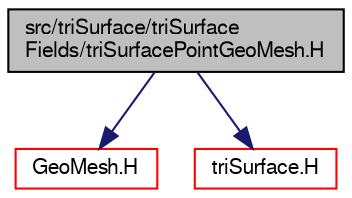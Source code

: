 digraph "src/triSurface/triSurfaceFields/triSurfacePointGeoMesh.H"
{
  bgcolor="transparent";
  edge [fontname="FreeSans",fontsize="10",labelfontname="FreeSans",labelfontsize="10"];
  node [fontname="FreeSans",fontsize="10",shape=record];
  Node0 [label="src/triSurface/triSurface\lFields/triSurfacePointGeoMesh.H",height=0.2,width=0.4,color="black", fillcolor="grey75", style="filled", fontcolor="black"];
  Node0 -> Node1 [color="midnightblue",fontsize="10",style="solid",fontname="FreeSans"];
  Node1 [label="GeoMesh.H",height=0.2,width=0.4,color="red",URL="$a11123.html"];
  Node0 -> Node75 [color="midnightblue",fontsize="10",style="solid",fontname="FreeSans"];
  Node75 [label="triSurface.H",height=0.2,width=0.4,color="red",URL="$a17024.html"];
}

